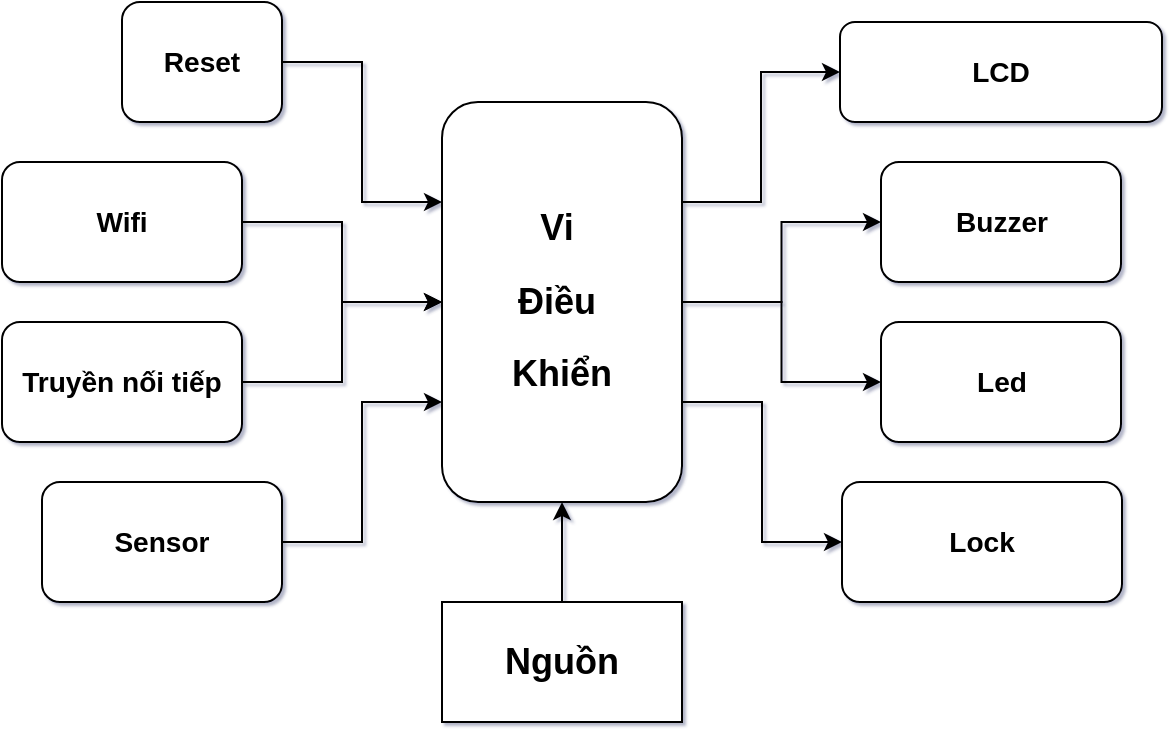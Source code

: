 <mxfile version="14.7.9" type="github">
  <diagram id="C5RBs43oDa-KdzZeNtuy" name="Page-1">
    <mxGraphModel dx="868" dy="484" grid="0" gridSize="10" guides="1" tooltips="1" connect="1" arrows="1" fold="1" page="1" pageScale="1" pageWidth="827" pageHeight="1169" math="0" shadow="1">
      <root>
        <mxCell id="WIyWlLk6GJQsqaUBKTNV-0" />
        <mxCell id="WIyWlLk6GJQsqaUBKTNV-1" parent="WIyWlLk6GJQsqaUBKTNV-0" />
        <mxCell id="7Q3s9tm2OjTAYThiGvy6-22" style="edgeStyle=orthogonalEdgeStyle;rounded=0;orthogonalLoop=1;jettySize=auto;html=1;exitX=1;exitY=0.25;exitDx=0;exitDy=0;" parent="WIyWlLk6GJQsqaUBKTNV-1" source="7Q3s9tm2OjTAYThiGvy6-0" target="7Q3s9tm2OjTAYThiGvy6-6" edge="1">
          <mxGeometry relative="1" as="geometry" />
        </mxCell>
        <mxCell id="7Q3s9tm2OjTAYThiGvy6-23" style="edgeStyle=orthogonalEdgeStyle;rounded=0;orthogonalLoop=1;jettySize=auto;html=1;exitX=1;exitY=0.5;exitDx=0;exitDy=0;entryX=0;entryY=0.5;entryDx=0;entryDy=0;" parent="WIyWlLk6GJQsqaUBKTNV-1" source="7Q3s9tm2OjTAYThiGvy6-0" target="7Q3s9tm2OjTAYThiGvy6-7" edge="1">
          <mxGeometry relative="1" as="geometry" />
        </mxCell>
        <mxCell id="7Q3s9tm2OjTAYThiGvy6-24" style="edgeStyle=orthogonalEdgeStyle;rounded=0;orthogonalLoop=1;jettySize=auto;html=1;exitX=1;exitY=0.5;exitDx=0;exitDy=0;entryX=0;entryY=0.5;entryDx=0;entryDy=0;" parent="WIyWlLk6GJQsqaUBKTNV-1" source="7Q3s9tm2OjTAYThiGvy6-0" target="7Q3s9tm2OjTAYThiGvy6-8" edge="1">
          <mxGeometry relative="1" as="geometry" />
        </mxCell>
        <mxCell id="7Q3s9tm2OjTAYThiGvy6-25" style="edgeStyle=orthogonalEdgeStyle;rounded=0;orthogonalLoop=1;jettySize=auto;html=1;exitX=1;exitY=0.75;exitDx=0;exitDy=0;" parent="WIyWlLk6GJQsqaUBKTNV-1" source="7Q3s9tm2OjTAYThiGvy6-0" target="7Q3s9tm2OjTAYThiGvy6-9" edge="1">
          <mxGeometry relative="1" as="geometry" />
        </mxCell>
        <mxCell id="7Q3s9tm2OjTAYThiGvy6-0" value="&lt;h2&gt;Vi&amp;nbsp;&lt;/h2&gt;&lt;h2&gt;Điều&amp;nbsp;&lt;/h2&gt;&lt;h2&gt;Khiển&lt;/h2&gt;" style="rounded=1;whiteSpace=wrap;html=1;" parent="WIyWlLk6GJQsqaUBKTNV-1" vertex="1">
          <mxGeometry x="360" y="80" width="120" height="200" as="geometry" />
        </mxCell>
        <mxCell id="7Q3s9tm2OjTAYThiGvy6-16" style="edgeStyle=orthogonalEdgeStyle;rounded=0;orthogonalLoop=1;jettySize=auto;html=1;exitX=1;exitY=0.5;exitDx=0;exitDy=0;entryX=0;entryY=0.25;entryDx=0;entryDy=0;" parent="WIyWlLk6GJQsqaUBKTNV-1" source="7Q3s9tm2OjTAYThiGvy6-1" target="7Q3s9tm2OjTAYThiGvy6-0" edge="1">
          <mxGeometry relative="1" as="geometry" />
        </mxCell>
        <mxCell id="7Q3s9tm2OjTAYThiGvy6-1" value="&lt;h3&gt;Reset&lt;/h3&gt;" style="rounded=1;whiteSpace=wrap;html=1;" parent="WIyWlLk6GJQsqaUBKTNV-1" vertex="1">
          <mxGeometry x="200" y="30" width="80" height="60" as="geometry" />
        </mxCell>
        <mxCell id="7Q3s9tm2OjTAYThiGvy6-17" style="edgeStyle=orthogonalEdgeStyle;rounded=0;orthogonalLoop=1;jettySize=auto;html=1;exitX=1;exitY=0.5;exitDx=0;exitDy=0;entryX=0;entryY=0.5;entryDx=0;entryDy=0;" parent="WIyWlLk6GJQsqaUBKTNV-1" source="7Q3s9tm2OjTAYThiGvy6-2" target="7Q3s9tm2OjTAYThiGvy6-0" edge="1">
          <mxGeometry relative="1" as="geometry" />
        </mxCell>
        <mxCell id="7Q3s9tm2OjTAYThiGvy6-2" value="&lt;h3&gt;Wifi&lt;/h3&gt;" style="rounded=1;whiteSpace=wrap;html=1;" parent="WIyWlLk6GJQsqaUBKTNV-1" vertex="1">
          <mxGeometry x="140" y="110" width="120" height="60" as="geometry" />
        </mxCell>
        <mxCell id="7Q3s9tm2OjTAYThiGvy6-20" style="edgeStyle=orthogonalEdgeStyle;rounded=0;orthogonalLoop=1;jettySize=auto;html=1;exitX=1;exitY=0.5;exitDx=0;exitDy=0;" parent="WIyWlLk6GJQsqaUBKTNV-1" source="7Q3s9tm2OjTAYThiGvy6-3" target="7Q3s9tm2OjTAYThiGvy6-0" edge="1">
          <mxGeometry relative="1" as="geometry" />
        </mxCell>
        <mxCell id="7Q3s9tm2OjTAYThiGvy6-3" value="&lt;h3&gt;Truyền nối tiếp&lt;/h3&gt;" style="rounded=1;whiteSpace=wrap;html=1;" parent="WIyWlLk6GJQsqaUBKTNV-1" vertex="1">
          <mxGeometry x="140" y="190" width="120" height="60" as="geometry" />
        </mxCell>
        <mxCell id="7Q3s9tm2OjTAYThiGvy6-19" style="edgeStyle=orthogonalEdgeStyle;rounded=0;orthogonalLoop=1;jettySize=auto;html=1;exitX=1;exitY=0.5;exitDx=0;exitDy=0;entryX=0;entryY=0.75;entryDx=0;entryDy=0;" parent="WIyWlLk6GJQsqaUBKTNV-1" source="7Q3s9tm2OjTAYThiGvy6-4" target="7Q3s9tm2OjTAYThiGvy6-0" edge="1">
          <mxGeometry relative="1" as="geometry" />
        </mxCell>
        <mxCell id="7Q3s9tm2OjTAYThiGvy6-4" value="&lt;h3&gt;Sensor&lt;/h3&gt;" style="rounded=1;whiteSpace=wrap;html=1;" parent="WIyWlLk6GJQsqaUBKTNV-1" vertex="1">
          <mxGeometry x="160" y="270" width="120" height="60" as="geometry" />
        </mxCell>
        <mxCell id="7Q3s9tm2OjTAYThiGvy6-6" value="&lt;h3&gt;LCD&lt;/h3&gt;" style="rounded=1;whiteSpace=wrap;html=1;" parent="WIyWlLk6GJQsqaUBKTNV-1" vertex="1">
          <mxGeometry x="559" y="40" width="161" height="50" as="geometry" />
        </mxCell>
        <mxCell id="7Q3s9tm2OjTAYThiGvy6-7" value="&lt;h3&gt;Buzzer&lt;/h3&gt;" style="rounded=1;whiteSpace=wrap;html=1;" parent="WIyWlLk6GJQsqaUBKTNV-1" vertex="1">
          <mxGeometry x="579.5" y="110" width="120" height="60" as="geometry" />
        </mxCell>
        <mxCell id="7Q3s9tm2OjTAYThiGvy6-8" value="&lt;h3&gt;Led&lt;/h3&gt;" style="rounded=1;whiteSpace=wrap;html=1;" parent="WIyWlLk6GJQsqaUBKTNV-1" vertex="1">
          <mxGeometry x="579.5" y="190" width="120" height="60" as="geometry" />
        </mxCell>
        <mxCell id="7Q3s9tm2OjTAYThiGvy6-9" value="&lt;h3&gt;Lock&lt;/h3&gt;" style="rounded=1;whiteSpace=wrap;html=1;" parent="WIyWlLk6GJQsqaUBKTNV-1" vertex="1">
          <mxGeometry x="560" y="270" width="140" height="60" as="geometry" />
        </mxCell>
        <mxCell id="7Q3s9tm2OjTAYThiGvy6-21" style="edgeStyle=orthogonalEdgeStyle;rounded=0;orthogonalLoop=1;jettySize=auto;html=1;exitX=0.5;exitY=0;exitDx=0;exitDy=0;" parent="WIyWlLk6GJQsqaUBKTNV-1" source="7Q3s9tm2OjTAYThiGvy6-10" target="7Q3s9tm2OjTAYThiGvy6-0" edge="1">
          <mxGeometry relative="1" as="geometry" />
        </mxCell>
        <mxCell id="7Q3s9tm2OjTAYThiGvy6-10" value="&lt;h2&gt;Nguồn&lt;/h2&gt;" style="rounded=0;whiteSpace=wrap;html=1;" parent="WIyWlLk6GJQsqaUBKTNV-1" vertex="1">
          <mxGeometry x="360" y="330" width="120" height="60" as="geometry" />
        </mxCell>
      </root>
    </mxGraphModel>
  </diagram>
</mxfile>
